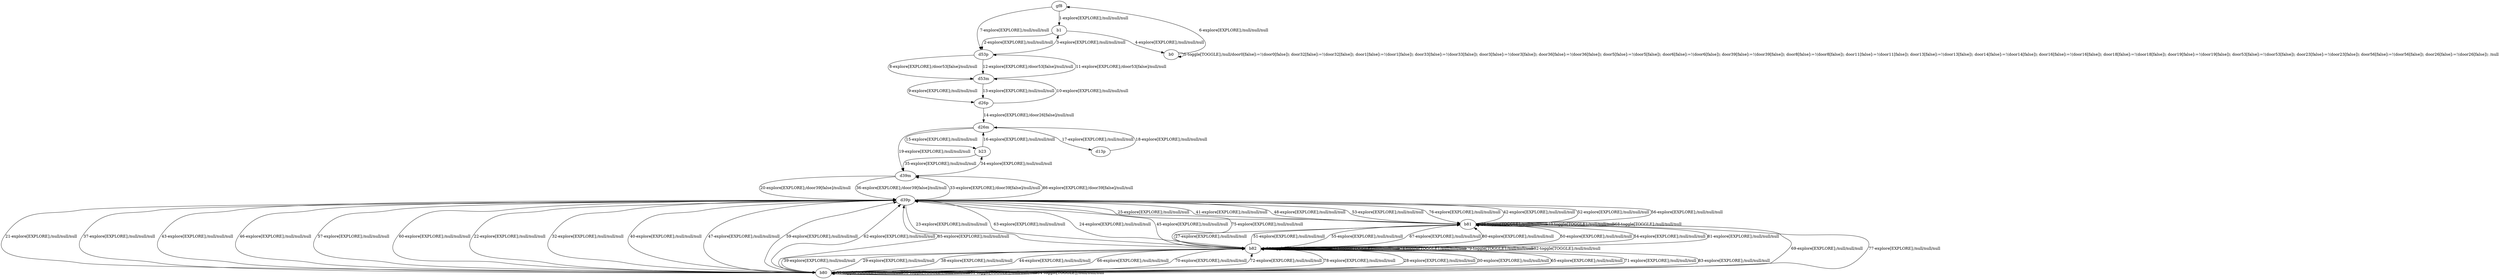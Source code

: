 # Total number of goals covered by this test: 2
# b82 --> b82
# b82 --> b81

digraph g {
"gf8" -> "b1" [label = "1-explore[EXPLORE];/null/null/null"];
"b1" -> "d53p" [label = "2-explore[EXPLORE];/null/null/null"];
"d53p" -> "b1" [label = "3-explore[EXPLORE];/null/null/null"];
"b1" -> "b0" [label = "4-explore[EXPLORE];/null/null/null"];
"b0" -> "b0" [label = "5-toggle[TOGGLE];/null/door0[false]:=!(door0[false]); door32[false]:=!(door32[false]); door1[false]:=!(door1[false]); door33[false]:=!(door33[false]); door3[false]:=!(door3[false]); door36[false]:=!(door36[false]); door5[false]:=!(door5[false]); door6[false]:=!(door6[false]); door39[false]:=!(door39[false]); door8[false]:=!(door8[false]); door11[false]:=!(door11[false]); door13[false]:=!(door13[false]); door14[false]:=!(door14[false]); door16[false]:=!(door16[false]); door18[false]:=!(door18[false]); door19[false]:=!(door19[false]); door53[false]:=!(door53[false]); door23[false]:=!(door23[false]); door56[false]:=!(door56[false]); door26[false]:=!(door26[false]); /null"];
"b0" -> "gf8" [label = "6-explore[EXPLORE];/null/null/null"];
"gf8" -> "d53p" [label = "7-explore[EXPLORE];/null/null/null"];
"d53p" -> "d53m" [label = "8-explore[EXPLORE];/door53[false]/null/null"];
"d53m" -> "d26p" [label = "9-explore[EXPLORE];/null/null/null"];
"d26p" -> "d53m" [label = "10-explore[EXPLORE];/null/null/null"];
"d53m" -> "d53p" [label = "11-explore[EXPLORE];/door53[false]/null/null"];
"d53p" -> "d53m" [label = "12-explore[EXPLORE];/door53[false]/null/null"];
"d53m" -> "d26p" [label = "13-explore[EXPLORE];/null/null/null"];
"d26p" -> "d26m" [label = "14-explore[EXPLORE];/door26[false]/null/null"];
"d26m" -> "b23" [label = "15-explore[EXPLORE];/null/null/null"];
"b23" -> "d26m" [label = "16-explore[EXPLORE];/null/null/null"];
"d26m" -> "d13p" [label = "17-explore[EXPLORE];/null/null/null"];
"d13p" -> "d26m" [label = "18-explore[EXPLORE];/null/null/null"];
"d26m" -> "d39m" [label = "19-explore[EXPLORE];/null/null/null"];
"d39m" -> "d39p" [label = "20-explore[EXPLORE];/door39[false]/null/null"];
"d39p" -> "b80" [label = "21-explore[EXPLORE];/null/null/null"];
"b80" -> "d39p" [label = "22-explore[EXPLORE];/null/null/null"];
"d39p" -> "b82" [label = "23-explore[EXPLORE];/null/null/null"];
"b82" -> "d39p" [label = "24-explore[EXPLORE];/null/null/null"];
"d39p" -> "b81" [label = "25-explore[EXPLORE];/null/null/null"];
"b81" -> "b81" [label = "26-toggle[TOGGLE];/null/null/null"];
"b81" -> "b82" [label = "27-explore[EXPLORE];/null/null/null"];
"b82" -> "b80" [label = "28-explore[EXPLORE];/null/null/null"];
"b80" -> "b82" [label = "29-explore[EXPLORE];/null/null/null"];
"b82" -> "b80" [label = "30-explore[EXPLORE];/null/null/null"];
"b80" -> "b80" [label = "31-toggle[TOGGLE];/null/null/null"];
"b80" -> "d39p" [label = "32-explore[EXPLORE];/null/null/null"];
"d39p" -> "d39m" [label = "33-explore[EXPLORE];/door39[false]/null/null"];
"d39m" -> "b23" [label = "34-explore[EXPLORE];/null/null/null"];
"b23" -> "d39m" [label = "35-explore[EXPLORE];/null/null/null"];
"d39m" -> "d39p" [label = "36-explore[EXPLORE];/door39[false]/null/null"];
"d39p" -> "b80" [label = "37-explore[EXPLORE];/null/null/null"];
"b80" -> "b82" [label = "38-explore[EXPLORE];/null/null/null"];
"b82" -> "b80" [label = "39-explore[EXPLORE];/null/null/null"];
"b80" -> "d39p" [label = "40-explore[EXPLORE];/null/null/null"];
"d39p" -> "b81" [label = "41-explore[EXPLORE];/null/null/null"];
"b81" -> "d39p" [label = "42-explore[EXPLORE];/null/null/null"];
"d39p" -> "b80" [label = "43-explore[EXPLORE];/null/null/null"];
"b80" -> "b82" [label = "44-explore[EXPLORE];/null/null/null"];
"b82" -> "d39p" [label = "45-explore[EXPLORE];/null/null/null"];
"d39p" -> "b80" [label = "46-explore[EXPLORE];/null/null/null"];
"b80" -> "d39p" [label = "47-explore[EXPLORE];/null/null/null"];
"d39p" -> "b81" [label = "48-explore[EXPLORE];/null/null/null"];
"b81" -> "b81" [label = "49-toggle[TOGGLE];/null/null/null"];
"b81" -> "b82" [label = "50-explore[EXPLORE];/null/null/null"];
"b82" -> "b81" [label = "51-explore[EXPLORE];/null/null/null"];
"b81" -> "d39p" [label = "52-explore[EXPLORE];/null/null/null"];
"d39p" -> "b81" [label = "53-explore[EXPLORE];/null/null/null"];
"b81" -> "b82" [label = "54-explore[EXPLORE];/null/null/null"];
"b82" -> "b81" [label = "55-explore[EXPLORE];/null/null/null"];
"b81" -> "d39p" [label = "56-explore[EXPLORE];/null/null/null"];
"d39p" -> "b80" [label = "57-explore[EXPLORE];/null/null/null"];
"b80" -> "b80" [label = "58-toggle[TOGGLE];/null/null/null"];
"b80" -> "d39p" [label = "59-explore[EXPLORE];/null/null/null"];
"d39p" -> "b80" [label = "60-explore[EXPLORE];/null/null/null"];
"b80" -> "b80" [label = "61-toggle[TOGGLE];/null/null/null"];
"b80" -> "d39p" [label = "62-explore[EXPLORE];/null/null/null"];
"d39p" -> "b82" [label = "63-explore[EXPLORE];/null/null/null"];
"b82" -> "b82" [label = "64-toggle[TOGGLE];/null/null/null"];
"b82" -> "b80" [label = "65-explore[EXPLORE];/null/null/null"];
"b80" -> "b82" [label = "66-explore[EXPLORE];/null/null/null"];
"b82" -> "b81" [label = "67-explore[EXPLORE];/null/null/null"];
"b81" -> "b81" [label = "68-toggle[TOGGLE];/null/null/null"];
"b81" -> "b80" [label = "69-explore[EXPLORE];/null/null/null"];
"b80" -> "b82" [label = "70-explore[EXPLORE];/null/null/null"];
"b82" -> "b80" [label = "71-explore[EXPLORE];/null/null/null"];
"b80" -> "b82" [label = "72-explore[EXPLORE];/null/null/null"];
"b82" -> "b82" [label = "73-toggle[TOGGLE];/null/null/null"];
"b82" -> "b82" [label = "74-toggle[TOGGLE];/null/null/null"];
"b82" -> "d39p" [label = "75-explore[EXPLORE];/null/null/null"];
"d39p" -> "b81" [label = "76-explore[EXPLORE];/null/null/null"];
"b81" -> "b80" [label = "77-explore[EXPLORE];/null/null/null"];
"b80" -> "b82" [label = "78-explore[EXPLORE];/null/null/null"];
"b82" -> "b82" [label = "79-toggle[TOGGLE];/null/null/null"];
"b82" -> "b81" [label = "80-explore[EXPLORE];/null/null/null"];
"b81" -> "b82" [label = "81-explore[EXPLORE];/null/null/null"];
"b82" -> "b82" [label = "82-toggle[TOGGLE];/null/null/null"];
"b82" -> "b80" [label = "83-explore[EXPLORE];/null/null/null"];
"b80" -> "b80" [label = "84-toggle[TOGGLE];/null/null/null"];
"b80" -> "d39p" [label = "85-explore[EXPLORE];/null/null/null"];
"d39p" -> "d39m" [label = "86-explore[EXPLORE];/door39[false]/null/null"];
}